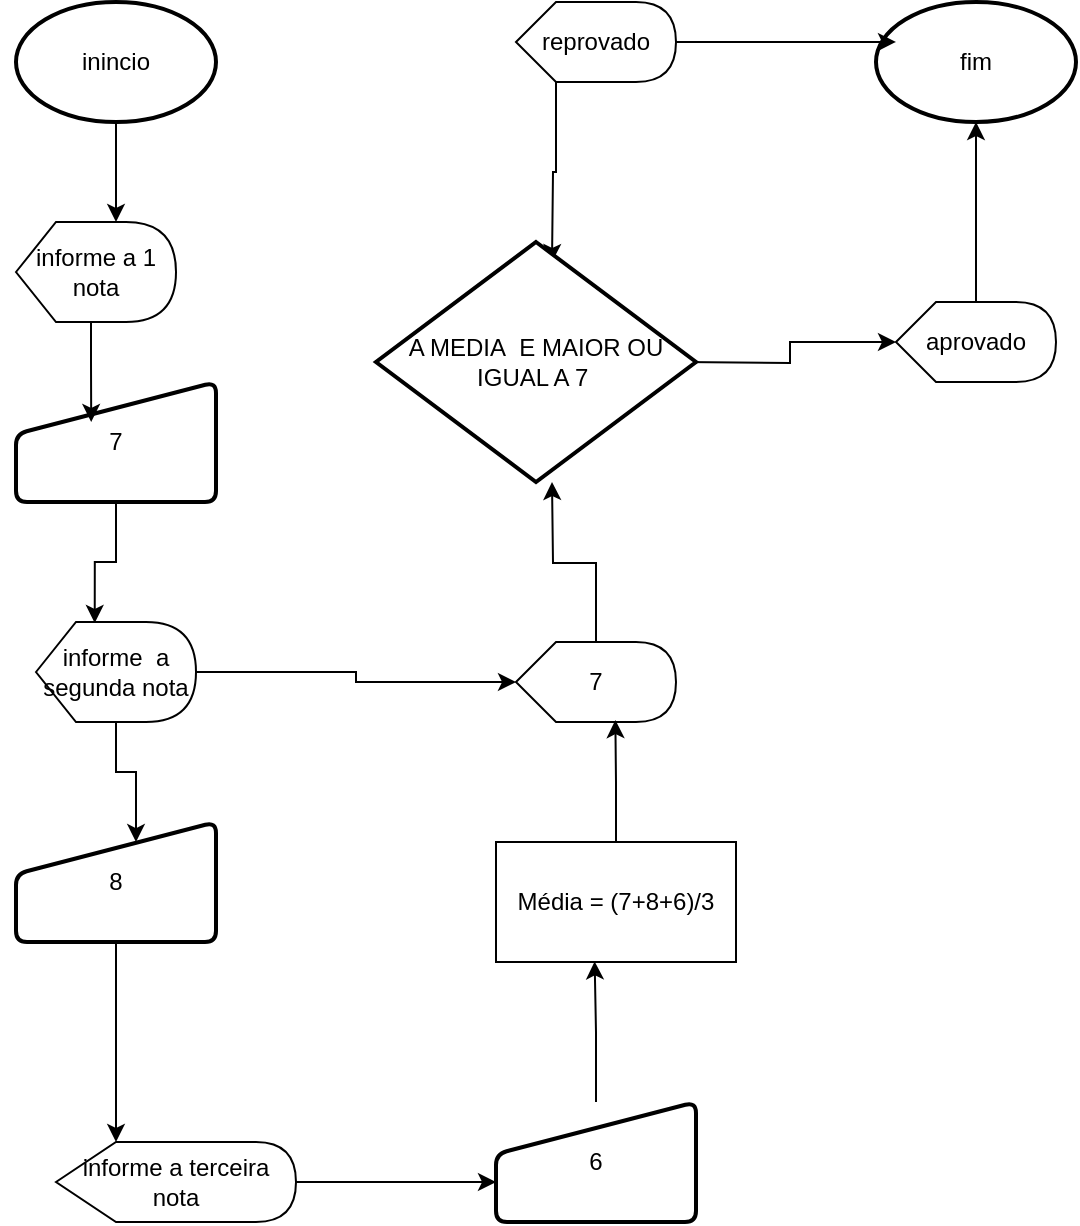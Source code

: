 <mxfile version="15.2.9" type="github">
  <diagram id="uc3PI6RmBLd4X7oS_bms" name="Page-1">
    <mxGraphModel dx="868" dy="425" grid="1" gridSize="10" guides="1" tooltips="1" connect="1" arrows="1" fold="1" page="1" pageScale="1" pageWidth="827" pageHeight="1169" math="0" shadow="0">
      <root>
        <mxCell id="0" />
        <mxCell id="1" parent="0" />
        <mxCell id="rQ0EAbjGbpOdV6pxuUOT-22" style="edgeStyle=orthogonalEdgeStyle;rounded=0;orthogonalLoop=1;jettySize=auto;html=1;exitX=0.5;exitY=1;exitDx=0;exitDy=0;exitPerimeter=0;entryX=0.625;entryY=0;entryDx=0;entryDy=0;entryPerimeter=0;" parent="1" source="rQ0EAbjGbpOdV6pxuUOT-1" target="rQ0EAbjGbpOdV6pxuUOT-12" edge="1">
          <mxGeometry relative="1" as="geometry" />
        </mxCell>
        <mxCell id="rQ0EAbjGbpOdV6pxuUOT-1" value="&lt;font style=&quot;vertical-align: inherit&quot;&gt;&lt;font style=&quot;vertical-align: inherit&quot;&gt;inincio&lt;/font&gt;&lt;/font&gt;" style="strokeWidth=2;html=1;shape=mxgraph.flowchart.start_1;whiteSpace=wrap;" parent="1" vertex="1">
          <mxGeometry x="80" y="40" width="100" height="60" as="geometry" />
        </mxCell>
        <mxCell id="rQ0EAbjGbpOdV6pxuUOT-25" style="edgeStyle=orthogonalEdgeStyle;rounded=0;orthogonalLoop=1;jettySize=auto;html=1;exitX=0.5;exitY=1;exitDx=0;exitDy=0;entryX=0.367;entryY=0.01;entryDx=0;entryDy=0;entryPerimeter=0;" parent="1" source="rQ0EAbjGbpOdV6pxuUOT-2" target="rQ0EAbjGbpOdV6pxuUOT-17" edge="1">
          <mxGeometry relative="1" as="geometry" />
        </mxCell>
        <mxCell id="rQ0EAbjGbpOdV6pxuUOT-2" value="&lt;font style=&quot;vertical-align: inherit&quot;&gt;&lt;font style=&quot;vertical-align: inherit&quot;&gt;7&lt;/font&gt;&lt;/font&gt;" style="html=1;strokeWidth=2;shape=manualInput;whiteSpace=wrap;rounded=1;size=26;arcSize=11;" parent="1" vertex="1">
          <mxGeometry x="80" y="230" width="100" height="60" as="geometry" />
        </mxCell>
        <mxCell id="rQ0EAbjGbpOdV6pxuUOT-36" style="edgeStyle=orthogonalEdgeStyle;rounded=0;orthogonalLoop=1;jettySize=auto;html=1;entryX=0;entryY=0;entryDx=30;entryDy=0;entryPerimeter=0;" parent="1" source="rQ0EAbjGbpOdV6pxuUOT-6" target="rQ0EAbjGbpOdV6pxuUOT-19" edge="1">
          <mxGeometry relative="1" as="geometry" />
        </mxCell>
        <mxCell id="rQ0EAbjGbpOdV6pxuUOT-6" value="&lt;font style=&quot;vertical-align: inherit&quot;&gt;&lt;font style=&quot;vertical-align: inherit&quot;&gt;8&lt;/font&gt;&lt;/font&gt;" style="html=1;strokeWidth=2;shape=manualInput;whiteSpace=wrap;rounded=1;size=26;arcSize=11;" parent="1" vertex="1">
          <mxGeometry x="80" y="450" width="100" height="60" as="geometry" />
        </mxCell>
        <mxCell id="rQ0EAbjGbpOdV6pxuUOT-35" style="edgeStyle=orthogonalEdgeStyle;rounded=0;orthogonalLoop=1;jettySize=auto;html=1;entryX=0.411;entryY=0.995;entryDx=0;entryDy=0;entryPerimeter=0;" parent="1" source="rQ0EAbjGbpOdV6pxuUOT-8" target="rQ0EAbjGbpOdV6pxuUOT-20" edge="1">
          <mxGeometry relative="1" as="geometry" />
        </mxCell>
        <mxCell id="rQ0EAbjGbpOdV6pxuUOT-8" value="&lt;font style=&quot;vertical-align: inherit&quot;&gt;&lt;font style=&quot;vertical-align: inherit&quot;&gt;6&lt;/font&gt;&lt;/font&gt;" style="html=1;strokeWidth=2;shape=manualInput;whiteSpace=wrap;rounded=1;size=26;arcSize=11;" parent="1" vertex="1">
          <mxGeometry x="320" y="590" width="100" height="60" as="geometry" />
        </mxCell>
        <mxCell id="rQ0EAbjGbpOdV6pxuUOT-29" style="edgeStyle=orthogonalEdgeStyle;rounded=0;orthogonalLoop=1;jettySize=auto;html=1;exitX=1;exitY=0.5;exitDx=0;exitDy=0;exitPerimeter=0;" parent="1" target="rQ0EAbjGbpOdV6pxuUOT-16" edge="1">
          <mxGeometry relative="1" as="geometry">
            <mxPoint x="413" y="220" as="sourcePoint" />
          </mxGeometry>
        </mxCell>
        <mxCell id="rQ0EAbjGbpOdV6pxuUOT-11" value="&lt;font style=&quot;vertical-align: inherit&quot;&gt;&lt;font style=&quot;vertical-align: inherit&quot;&gt;fim&lt;/font&gt;&lt;/font&gt;" style="strokeWidth=2;html=1;shape=mxgraph.flowchart.start_1;whiteSpace=wrap;" parent="1" vertex="1">
          <mxGeometry x="510" y="40" width="100" height="60" as="geometry" />
        </mxCell>
        <mxCell id="rQ0EAbjGbpOdV6pxuUOT-15" style="edgeStyle=orthogonalEdgeStyle;rounded=0;orthogonalLoop=1;jettySize=auto;html=1;exitX=0;exitY=0.5;exitDx=0;exitDy=0;exitPerimeter=0;" parent="1" source="rQ0EAbjGbpOdV6pxuUOT-12" edge="1">
          <mxGeometry relative="1" as="geometry">
            <mxPoint x="99.69" y="159.724" as="targetPoint" />
          </mxGeometry>
        </mxCell>
        <mxCell id="rQ0EAbjGbpOdV6pxuUOT-24" style="edgeStyle=orthogonalEdgeStyle;rounded=0;orthogonalLoop=1;jettySize=auto;html=1;exitX=0;exitY=0;exitDx=37.5;exitDy=50;exitPerimeter=0;entryX=0.376;entryY=0.333;entryDx=0;entryDy=0;entryPerimeter=0;" parent="1" source="rQ0EAbjGbpOdV6pxuUOT-12" target="rQ0EAbjGbpOdV6pxuUOT-2" edge="1">
          <mxGeometry relative="1" as="geometry" />
        </mxCell>
        <mxCell id="rQ0EAbjGbpOdV6pxuUOT-12" value="&lt;font style=&quot;vertical-align: inherit&quot;&gt;&lt;font style=&quot;vertical-align: inherit&quot;&gt;informe a 1 nota&lt;/font&gt;&lt;/font&gt;" style="shape=display;whiteSpace=wrap;html=1;" parent="1" vertex="1">
          <mxGeometry x="80" y="150" width="80" height="50" as="geometry" />
        </mxCell>
        <mxCell id="rQ0EAbjGbpOdV6pxuUOT-31" style="edgeStyle=orthogonalEdgeStyle;rounded=0;orthogonalLoop=1;jettySize=auto;html=1;entryX=0.1;entryY=0.333;entryDx=0;entryDy=0;entryPerimeter=0;" parent="1" source="rQ0EAbjGbpOdV6pxuUOT-13" target="rQ0EAbjGbpOdV6pxuUOT-11" edge="1">
          <mxGeometry relative="1" as="geometry" />
        </mxCell>
        <mxCell id="rQ0EAbjGbpOdV6pxuUOT-40" style="edgeStyle=orthogonalEdgeStyle;rounded=0;orthogonalLoop=1;jettySize=auto;html=1;exitX=0;exitY=0;exitDx=20;exitDy=40;exitPerimeter=0;entryX=0.5;entryY=0;entryDx=0;entryDy=0;entryPerimeter=0;" parent="1" source="rQ0EAbjGbpOdV6pxuUOT-13" edge="1">
          <mxGeometry relative="1" as="geometry">
            <mxPoint x="348" y="170" as="targetPoint" />
          </mxGeometry>
        </mxCell>
        <mxCell id="rQ0EAbjGbpOdV6pxuUOT-13" value="&lt;font style=&quot;vertical-align: inherit&quot;&gt;&lt;font style=&quot;vertical-align: inherit&quot;&gt;reprovado&lt;/font&gt;&lt;/font&gt;" style="shape=display;whiteSpace=wrap;html=1;" parent="1" vertex="1">
          <mxGeometry x="330" y="40" width="80" height="40" as="geometry" />
        </mxCell>
        <mxCell id="rQ0EAbjGbpOdV6pxuUOT-27" style="edgeStyle=orthogonalEdgeStyle;rounded=0;orthogonalLoop=1;jettySize=auto;html=1;entryX=0.5;entryY=1;entryDx=0;entryDy=0;entryPerimeter=0;" parent="1" source="rQ0EAbjGbpOdV6pxuUOT-14" edge="1">
          <mxGeometry relative="1" as="geometry">
            <mxPoint x="348" y="280" as="targetPoint" />
          </mxGeometry>
        </mxCell>
        <mxCell id="rQ0EAbjGbpOdV6pxuUOT-14" value="&lt;font style=&quot;vertical-align: inherit&quot;&gt;&lt;font style=&quot;vertical-align: inherit&quot;&gt;7&lt;/font&gt;&lt;/font&gt;" style="shape=display;whiteSpace=wrap;html=1;" parent="1" vertex="1">
          <mxGeometry x="330" y="360" width="80" height="40" as="geometry" />
        </mxCell>
        <mxCell id="rQ0EAbjGbpOdV6pxuUOT-30" style="edgeStyle=orthogonalEdgeStyle;rounded=0;orthogonalLoop=1;jettySize=auto;html=1;entryX=0.5;entryY=1;entryDx=0;entryDy=0;entryPerimeter=0;" parent="1" source="rQ0EAbjGbpOdV6pxuUOT-16" target="rQ0EAbjGbpOdV6pxuUOT-11" edge="1">
          <mxGeometry relative="1" as="geometry" />
        </mxCell>
        <mxCell id="rQ0EAbjGbpOdV6pxuUOT-16" value="&lt;font style=&quot;vertical-align: inherit&quot;&gt;&lt;font style=&quot;vertical-align: inherit&quot;&gt;aprovado&lt;/font&gt;&lt;/font&gt;" style="shape=display;whiteSpace=wrap;html=1;" parent="1" vertex="1">
          <mxGeometry x="520" y="190" width="80" height="40" as="geometry" />
        </mxCell>
        <mxCell id="rQ0EAbjGbpOdV6pxuUOT-26" style="edgeStyle=orthogonalEdgeStyle;rounded=0;orthogonalLoop=1;jettySize=auto;html=1;" parent="1" source="rQ0EAbjGbpOdV6pxuUOT-17" target="rQ0EAbjGbpOdV6pxuUOT-14" edge="1">
          <mxGeometry relative="1" as="geometry" />
        </mxCell>
        <mxCell id="rQ0EAbjGbpOdV6pxuUOT-32" style="edgeStyle=orthogonalEdgeStyle;rounded=0;orthogonalLoop=1;jettySize=auto;html=1;entryX=0.6;entryY=0.167;entryDx=0;entryDy=0;entryPerimeter=0;" parent="1" source="rQ0EAbjGbpOdV6pxuUOT-17" target="rQ0EAbjGbpOdV6pxuUOT-6" edge="1">
          <mxGeometry relative="1" as="geometry" />
        </mxCell>
        <mxCell id="rQ0EAbjGbpOdV6pxuUOT-17" value="&lt;font style=&quot;vertical-align: inherit&quot;&gt;&lt;font style=&quot;vertical-align: inherit&quot;&gt;informe&amp;nbsp; a segunda nota&lt;/font&gt;&lt;/font&gt;" style="shape=display;whiteSpace=wrap;html=1;" parent="1" vertex="1">
          <mxGeometry x="90" y="350" width="80" height="50" as="geometry" />
        </mxCell>
        <mxCell id="rQ0EAbjGbpOdV6pxuUOT-34" style="edgeStyle=orthogonalEdgeStyle;rounded=0;orthogonalLoop=1;jettySize=auto;html=1;entryX=0;entryY=0.667;entryDx=0;entryDy=0;entryPerimeter=0;" parent="1" source="rQ0EAbjGbpOdV6pxuUOT-19" target="rQ0EAbjGbpOdV6pxuUOT-8" edge="1">
          <mxGeometry relative="1" as="geometry" />
        </mxCell>
        <mxCell id="rQ0EAbjGbpOdV6pxuUOT-19" value="&lt;font style=&quot;vertical-align: inherit&quot;&gt;&lt;font style=&quot;vertical-align: inherit&quot;&gt;informe a terceira nota&lt;/font&gt;&lt;/font&gt;" style="shape=display;whiteSpace=wrap;html=1;" parent="1" vertex="1">
          <mxGeometry x="100" y="610" width="120" height="40" as="geometry" />
        </mxCell>
        <mxCell id="rQ0EAbjGbpOdV6pxuUOT-37" style="edgeStyle=orthogonalEdgeStyle;rounded=0;orthogonalLoop=1;jettySize=auto;html=1;entryX=0.621;entryY=0.976;entryDx=0;entryDy=0;entryPerimeter=0;" parent="1" source="rQ0EAbjGbpOdV6pxuUOT-20" target="rQ0EAbjGbpOdV6pxuUOT-14" edge="1">
          <mxGeometry relative="1" as="geometry" />
        </mxCell>
        <mxCell id="rQ0EAbjGbpOdV6pxuUOT-20" value="&lt;font style=&quot;vertical-align: inherit&quot;&gt;&lt;font style=&quot;vertical-align: inherit&quot;&gt;Média = (7+8+6)/3&lt;/font&gt;&lt;/font&gt;" style="rounded=0;whiteSpace=wrap;html=1;" parent="1" vertex="1">
          <mxGeometry x="320" y="460" width="120" height="60" as="geometry" />
        </mxCell>
        <mxCell id="rQ0EAbjGbpOdV6pxuUOT-41" value="&lt;font style=&quot;vertical-align: inherit&quot;&gt;&lt;font style=&quot;vertical-align: inherit&quot;&gt;A MEDIA&amp;nbsp; E MAIOR OU IGUAL A 7&amp;nbsp;&lt;/font&gt;&lt;/font&gt;" style="strokeWidth=2;html=1;shape=mxgraph.flowchart.decision;whiteSpace=wrap;" parent="1" vertex="1">
          <mxGeometry x="260" y="160" width="160" height="120" as="geometry" />
        </mxCell>
      </root>
    </mxGraphModel>
  </diagram>
</mxfile>

